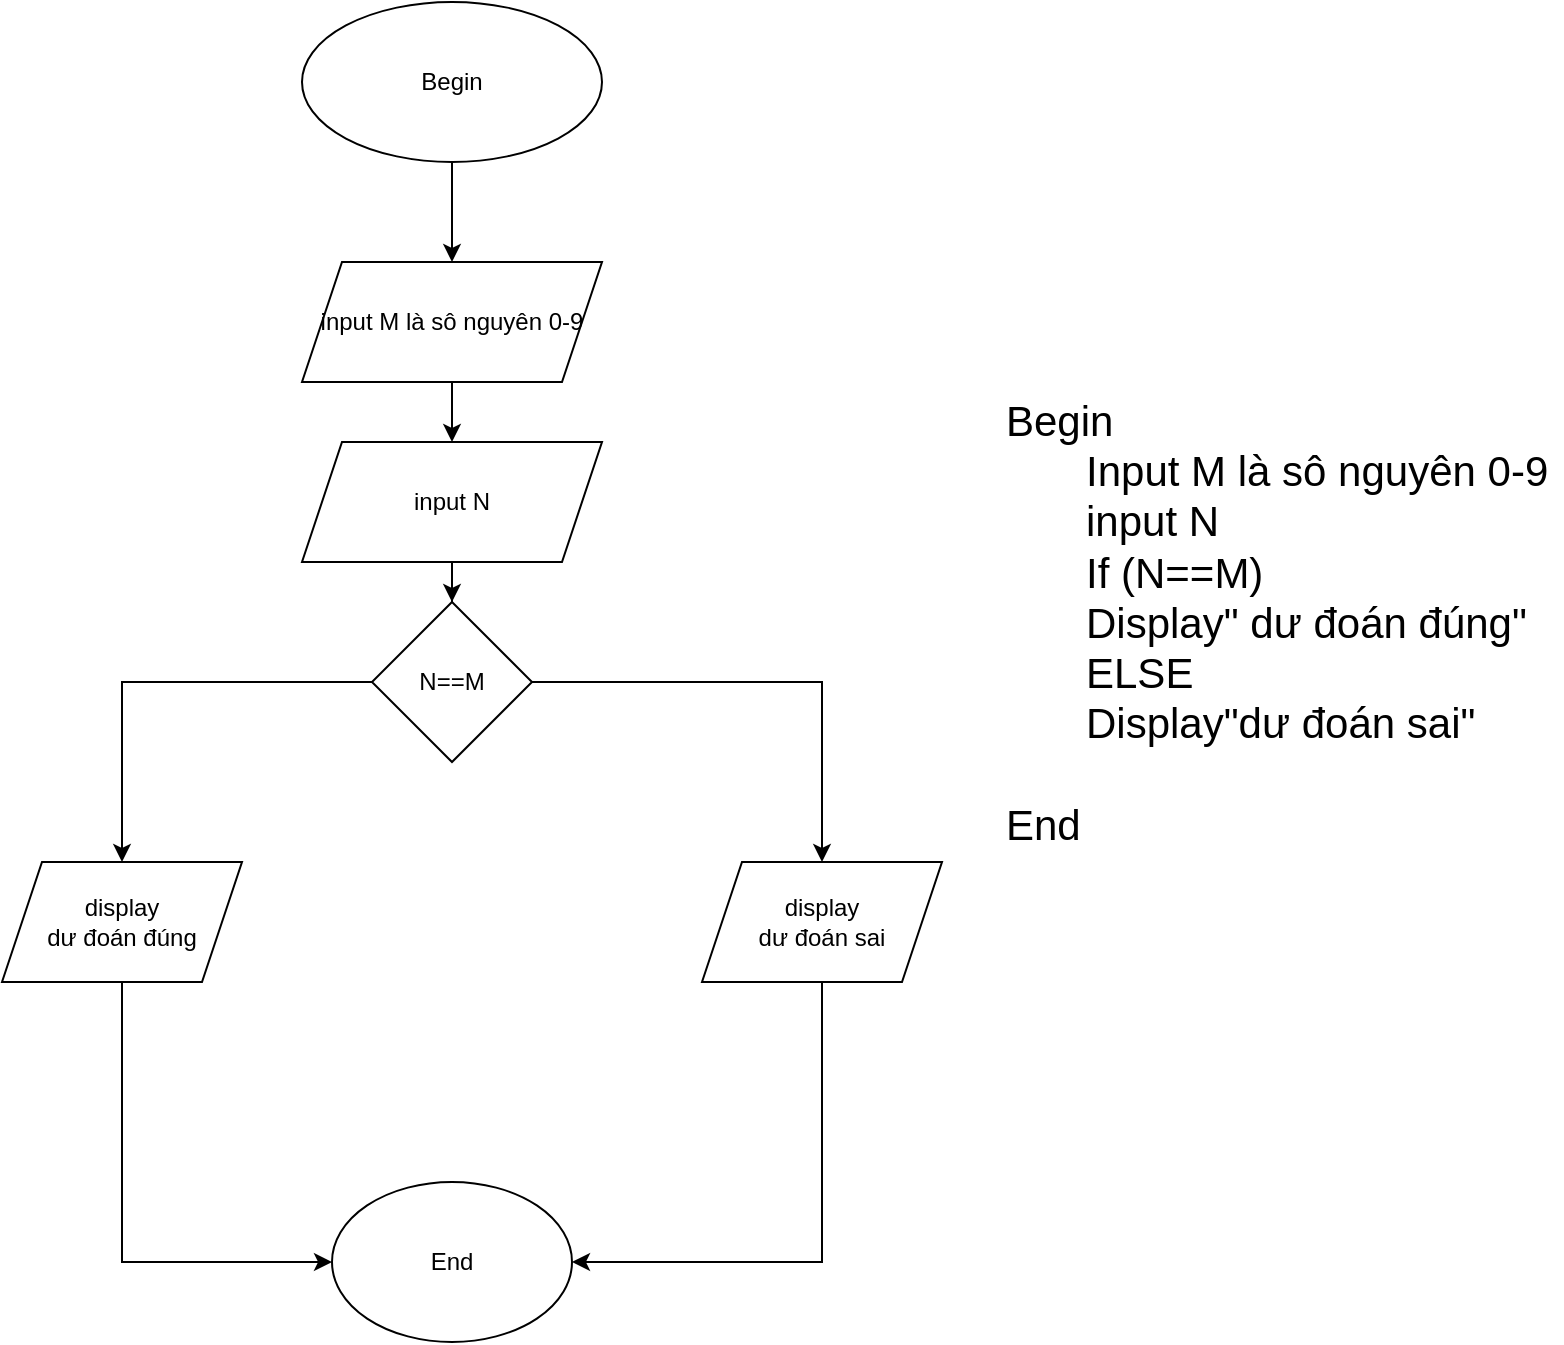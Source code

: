 <mxfile version="18.0.1" type="device"><diagram id="rbsYDj25YsorPBmFKV4b" name="Page-1"><mxGraphModel dx="1865" dy="579" grid="1" gridSize="10" guides="1" tooltips="1" connect="1" arrows="1" fold="1" page="1" pageScale="1" pageWidth="827" pageHeight="1169" math="0" shadow="0"><root><mxCell id="0"/><mxCell id="1" parent="0"/><mxCell id="PX1O8Jzc1scsgSv_g24y-7" value="" style="edgeStyle=orthogonalEdgeStyle;rounded=0;orthogonalLoop=1;jettySize=auto;html=1;" edge="1" parent="1" source="PX1O8Jzc1scsgSv_g24y-3" target="PX1O8Jzc1scsgSv_g24y-6"><mxGeometry relative="1" as="geometry"/></mxCell><mxCell id="PX1O8Jzc1scsgSv_g24y-3" value="Begin" style="ellipse;whiteSpace=wrap;html=1;" vertex="1" parent="1"><mxGeometry x="140" y="30" width="150" height="80" as="geometry"/></mxCell><mxCell id="PX1O8Jzc1scsgSv_g24y-5" value="&lt;font style=&quot;font-size: 21px;&quot;&gt;Begin&lt;br&gt;&lt;/font&gt;&lt;blockquote style=&quot;margin: 0px 0px 0px 40px; border: none; padding: 0px; font-size: 21px;&quot;&gt;&lt;font style=&quot;font-size: 21px;&quot;&gt;Input M là sô nguyên 0-9&lt;/font&gt;&lt;/blockquote&gt;&lt;blockquote style=&quot;margin: 0px 0px 0px 40px; border: none; padding: 0px; font-size: 21px;&quot;&gt;&lt;font style=&quot;font-size: 21px;&quot;&gt;input N&lt;/font&gt;&lt;/blockquote&gt;&lt;blockquote style=&quot;margin: 0px 0px 0px 40px; border: none; padding: 0px; font-size: 21px;&quot;&gt;&lt;font style=&quot;font-size: 21px;&quot;&gt;If (N==M)&lt;/font&gt;&lt;/blockquote&gt;&lt;blockquote style=&quot;margin: 0px 0px 0px 40px; border: none; padding: 0px; font-size: 21px;&quot;&gt;&lt;font style=&quot;font-size: 21px;&quot;&gt;Display&quot; dư đoán đúng&quot;&lt;/font&gt;&lt;/blockquote&gt;&lt;blockquote style=&quot;margin: 0px 0px 0px 40px; border: none; padding: 0px; font-size: 21px;&quot;&gt;&lt;font style=&quot;font-size: 21px;&quot;&gt;ELSE&lt;/font&gt;&lt;/blockquote&gt;&lt;blockquote style=&quot;margin: 0px 0px 0px 40px; border: none; padding: 0px; font-size: 21px;&quot;&gt;&lt;font style=&quot;font-size: 21px;&quot;&gt;Display&quot;dư đoán sai&quot;&lt;/font&gt;&lt;/blockquote&gt;&lt;blockquote style=&quot;margin: 0px 0px 0px 40px; border: none; padding: 0px; font-size: 21px;&quot;&gt;&lt;font style=&quot;font-size: 21px;&quot;&gt;&lt;br&gt;&lt;/font&gt;&lt;/blockquote&gt;&lt;font style=&quot;font-size: 21px;&quot;&gt;End&lt;/font&gt;" style="text;html=1;strokeColor=none;fillColor=none;align=left;verticalAlign=top;whiteSpace=wrap;rounded=0;" vertex="1" parent="1"><mxGeometry x="490" y="220" width="280" height="310" as="geometry"/></mxCell><mxCell id="PX1O8Jzc1scsgSv_g24y-9" value="" style="edgeStyle=orthogonalEdgeStyle;rounded=0;orthogonalLoop=1;jettySize=auto;html=1;" edge="1" parent="1" source="PX1O8Jzc1scsgSv_g24y-6" target="PX1O8Jzc1scsgSv_g24y-8"><mxGeometry relative="1" as="geometry"/></mxCell><mxCell id="PX1O8Jzc1scsgSv_g24y-6" value="input M là sô nguyên 0-9" style="shape=parallelogram;perimeter=parallelogramPerimeter;whiteSpace=wrap;html=1;fixedSize=1;" vertex="1" parent="1"><mxGeometry x="140" y="160" width="150" height="60" as="geometry"/></mxCell><mxCell id="PX1O8Jzc1scsgSv_g24y-11" value="" style="edgeStyle=orthogonalEdgeStyle;rounded=0;orthogonalLoop=1;jettySize=auto;html=1;" edge="1" parent="1" source="PX1O8Jzc1scsgSv_g24y-8" target="PX1O8Jzc1scsgSv_g24y-10"><mxGeometry relative="1" as="geometry"/></mxCell><mxCell id="PX1O8Jzc1scsgSv_g24y-8" value="input N" style="shape=parallelogram;perimeter=parallelogramPerimeter;whiteSpace=wrap;html=1;fixedSize=1;" vertex="1" parent="1"><mxGeometry x="140" y="250" width="150" height="60" as="geometry"/></mxCell><mxCell id="PX1O8Jzc1scsgSv_g24y-13" value="" style="edgeStyle=orthogonalEdgeStyle;rounded=0;orthogonalLoop=1;jettySize=auto;html=1;" edge="1" parent="1" source="PX1O8Jzc1scsgSv_g24y-10" target="PX1O8Jzc1scsgSv_g24y-12"><mxGeometry relative="1" as="geometry"/></mxCell><mxCell id="PX1O8Jzc1scsgSv_g24y-15" value="" style="edgeStyle=orthogonalEdgeStyle;rounded=0;orthogonalLoop=1;jettySize=auto;html=1;" edge="1" parent="1" source="PX1O8Jzc1scsgSv_g24y-10" target="PX1O8Jzc1scsgSv_g24y-14"><mxGeometry relative="1" as="geometry"/></mxCell><mxCell id="PX1O8Jzc1scsgSv_g24y-10" value="N==M" style="rhombus;whiteSpace=wrap;html=1;" vertex="1" parent="1"><mxGeometry x="175" y="330" width="80" height="80" as="geometry"/></mxCell><mxCell id="PX1O8Jzc1scsgSv_g24y-17" style="edgeStyle=orthogonalEdgeStyle;rounded=0;orthogonalLoop=1;jettySize=auto;html=1;" edge="1" parent="1" source="PX1O8Jzc1scsgSv_g24y-12" target="PX1O8Jzc1scsgSv_g24y-16"><mxGeometry relative="1" as="geometry"><Array as="points"><mxPoint x="50" y="660"/></Array></mxGeometry></mxCell><mxCell id="PX1O8Jzc1scsgSv_g24y-12" value="display&lt;br&gt;dư đoán đúng" style="shape=parallelogram;perimeter=parallelogramPerimeter;whiteSpace=wrap;html=1;fixedSize=1;" vertex="1" parent="1"><mxGeometry x="-10" y="460" width="120" height="60" as="geometry"/></mxCell><mxCell id="PX1O8Jzc1scsgSv_g24y-18" style="edgeStyle=orthogonalEdgeStyle;rounded=0;orthogonalLoop=1;jettySize=auto;html=1;" edge="1" parent="1" source="PX1O8Jzc1scsgSv_g24y-14" target="PX1O8Jzc1scsgSv_g24y-16"><mxGeometry relative="1" as="geometry"><Array as="points"><mxPoint x="400" y="660"/></Array></mxGeometry></mxCell><mxCell id="PX1O8Jzc1scsgSv_g24y-14" value="display&lt;br&gt;dư đoán sai" style="shape=parallelogram;perimeter=parallelogramPerimeter;whiteSpace=wrap;html=1;fixedSize=1;" vertex="1" parent="1"><mxGeometry x="340" y="460" width="120" height="60" as="geometry"/></mxCell><mxCell id="PX1O8Jzc1scsgSv_g24y-16" value="End" style="ellipse;whiteSpace=wrap;html=1;" vertex="1" parent="1"><mxGeometry x="155" y="620" width="120" height="80" as="geometry"/></mxCell></root></mxGraphModel></diagram></mxfile>